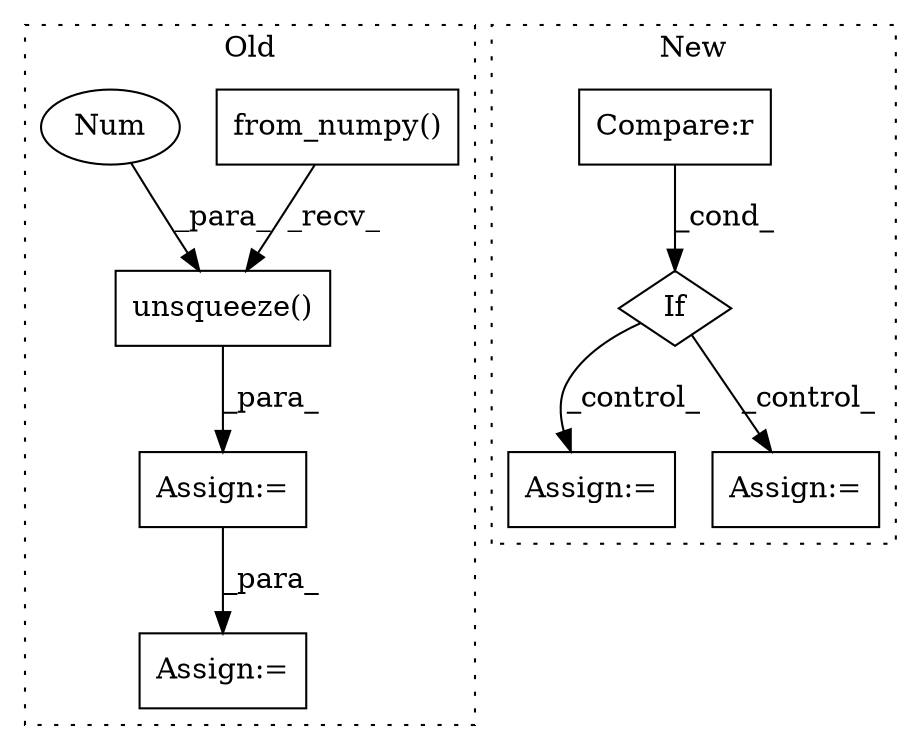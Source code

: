 digraph G {
subgraph cluster0 {
1 [label="from_numpy()" a="75" s="1274,1295" l="17,1" shape="box"];
5 [label="Assign:=" a="68" s="1527" l="3" shape="box"];
7 [label="unsqueeze()" a="75" s="1274,1308" l="33,1" shape="box"];
8 [label="Num" a="76" s="1307" l="1" shape="ellipse"];
9 [label="Assign:=" a="68" s="1465" l="3" shape="box"];
label = "Old";
style="dotted";
}
subgraph cluster1 {
2 [label="If" a="96" s="1344" l="3" shape="diamond"];
3 [label="Assign:=" a="68" s="1841" l="15" shape="box"];
4 [label="Compare:r" a="40" s="1347" l="60" shape="box"];
6 [label="Assign:=" a="68" s="1599" l="13" shape="box"];
label = "New";
style="dotted";
}
1 -> 7 [label="_recv_"];
2 -> 6 [label="_control_"];
2 -> 3 [label="_control_"];
4 -> 2 [label="_cond_"];
7 -> 9 [label="_para_"];
8 -> 7 [label="_para_"];
9 -> 5 [label="_para_"];
}